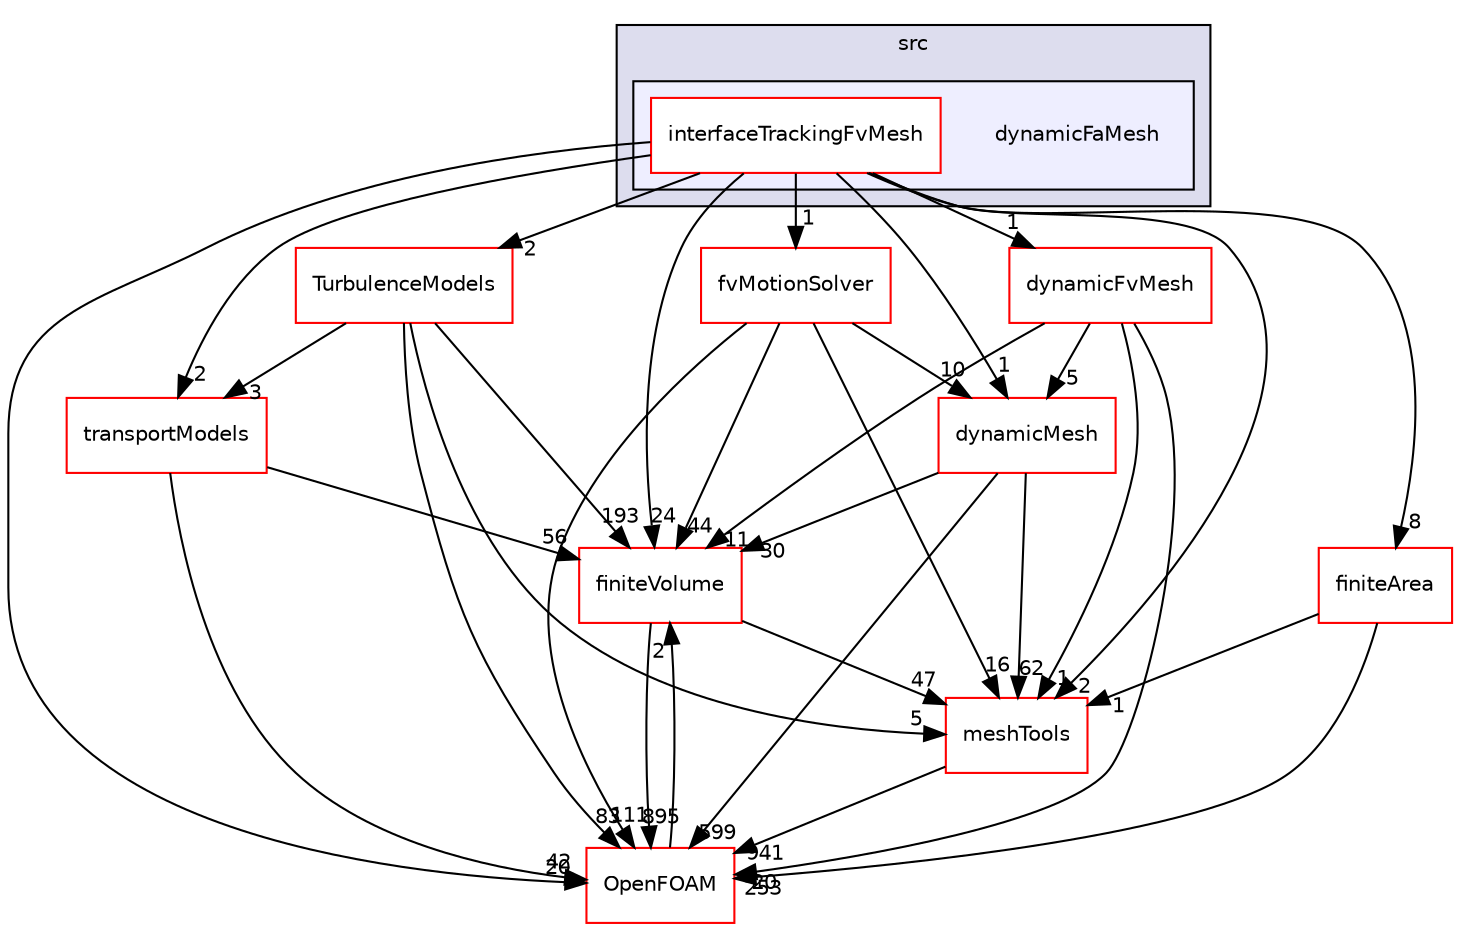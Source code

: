 digraph "src/dynamicFaMesh" {
  bgcolor=transparent;
  compound=true
  node [ fontsize="10", fontname="Helvetica"];
  edge [ labelfontsize="10", labelfontname="Helvetica"];
  subgraph clusterdir_68267d1309a1af8e8297ef4c3efbcdba {
    graph [ bgcolor="#ddddee", pencolor="black", label="src" fontname="Helvetica", fontsize="10", URL="dir_68267d1309a1af8e8297ef4c3efbcdba.html"]
  subgraph clusterdir_65feb23423b27742f8e80c241af7b3ad {
    graph [ bgcolor="#eeeeff", pencolor="black", label="" URL="dir_65feb23423b27742f8e80c241af7b3ad.html"];
    dir_65feb23423b27742f8e80c241af7b3ad [shape=plaintext label="dynamicFaMesh"];
    dir_34ca9536a2dd6203973d129ecc06a76d [shape=box label="interfaceTrackingFvMesh" color="red" fillcolor="white" style="filled" URL="dir_34ca9536a2dd6203973d129ecc06a76d.html"];
  }
  }
  dir_9bd15774b555cf7259a6fa18f99fe99b [shape=box label="finiteVolume" color="red" URL="dir_9bd15774b555cf7259a6fa18f99fe99b.html"];
  dir_ae30ad0bef50cf391b24c614251bb9fd [shape=box label="meshTools" color="red" URL="dir_ae30ad0bef50cf391b24c614251bb9fd.html"];
  dir_63742796c427c97a292c80f7db71da36 [shape=box label="dynamicMesh" color="red" URL="dir_63742796c427c97a292c80f7db71da36.html"];
  dir_1eda626aeac0f0ad2848c36acaa5d501 [shape=box label="TurbulenceModels" color="red" URL="dir_1eda626aeac0f0ad2848c36acaa5d501.html"];
  dir_c5473ff19b20e6ec4dfe5c310b3778a8 [shape=box label="OpenFOAM" color="red" URL="dir_c5473ff19b20e6ec4dfe5c310b3778a8.html"];
  dir_9415e59289a6feeb24164dafa70a594f [shape=box label="transportModels" color="red" URL="dir_9415e59289a6feeb24164dafa70a594f.html"];
  dir_f7091aeabaea36e4bb5fe5aa28ecbeff [shape=box label="fvMotionSolver" color="red" URL="dir_f7091aeabaea36e4bb5fe5aa28ecbeff.html"];
  dir_b69a9eadfe761c231b266ce918b218a5 [shape=box label="finiteArea" color="red" URL="dir_b69a9eadfe761c231b266ce918b218a5.html"];
  dir_7045e8b584c9485727394e576736d39b [shape=box label="dynamicFvMesh" color="red" URL="dir_7045e8b584c9485727394e576736d39b.html"];
  dir_9bd15774b555cf7259a6fa18f99fe99b->dir_ae30ad0bef50cf391b24c614251bb9fd [headlabel="47", labeldistance=1.5 headhref="dir_000814_001949.html"];
  dir_9bd15774b555cf7259a6fa18f99fe99b->dir_c5473ff19b20e6ec4dfe5c310b3778a8 [headlabel="895", labeldistance=1.5 headhref="dir_000814_002151.html"];
  dir_ae30ad0bef50cf391b24c614251bb9fd->dir_c5473ff19b20e6ec4dfe5c310b3778a8 [headlabel="941", labeldistance=1.5 headhref="dir_001949_002151.html"];
  dir_63742796c427c97a292c80f7db71da36->dir_9bd15774b555cf7259a6fa18f99fe99b [headlabel="30", labeldistance=1.5 headhref="dir_000588_000814.html"];
  dir_63742796c427c97a292c80f7db71da36->dir_ae30ad0bef50cf391b24c614251bb9fd [headlabel="62", labeldistance=1.5 headhref="dir_000588_001949.html"];
  dir_63742796c427c97a292c80f7db71da36->dir_c5473ff19b20e6ec4dfe5c310b3778a8 [headlabel="599", labeldistance=1.5 headhref="dir_000588_002151.html"];
  dir_1eda626aeac0f0ad2848c36acaa5d501->dir_9bd15774b555cf7259a6fa18f99fe99b [headlabel="193", labeldistance=1.5 headhref="dir_002933_000814.html"];
  dir_1eda626aeac0f0ad2848c36acaa5d501->dir_ae30ad0bef50cf391b24c614251bb9fd [headlabel="5", labeldistance=1.5 headhref="dir_002933_001949.html"];
  dir_1eda626aeac0f0ad2848c36acaa5d501->dir_c5473ff19b20e6ec4dfe5c310b3778a8 [headlabel="83", labeldistance=1.5 headhref="dir_002933_002151.html"];
  dir_1eda626aeac0f0ad2848c36acaa5d501->dir_9415e59289a6feeb24164dafa70a594f [headlabel="3", labeldistance=1.5 headhref="dir_002933_000855.html"];
  dir_c5473ff19b20e6ec4dfe5c310b3778a8->dir_9bd15774b555cf7259a6fa18f99fe99b [headlabel="2", labeldistance=1.5 headhref="dir_002151_000814.html"];
  dir_9415e59289a6feeb24164dafa70a594f->dir_9bd15774b555cf7259a6fa18f99fe99b [headlabel="56", labeldistance=1.5 headhref="dir_000855_000814.html"];
  dir_9415e59289a6feeb24164dafa70a594f->dir_c5473ff19b20e6ec4dfe5c310b3778a8 [headlabel="42", labeldistance=1.5 headhref="dir_000855_002151.html"];
  dir_f7091aeabaea36e4bb5fe5aa28ecbeff->dir_9bd15774b555cf7259a6fa18f99fe99b [headlabel="44", labeldistance=1.5 headhref="dir_001393_000814.html"];
  dir_f7091aeabaea36e4bb5fe5aa28ecbeff->dir_ae30ad0bef50cf391b24c614251bb9fd [headlabel="16", labeldistance=1.5 headhref="dir_001393_001949.html"];
  dir_f7091aeabaea36e4bb5fe5aa28ecbeff->dir_63742796c427c97a292c80f7db71da36 [headlabel="10", labeldistance=1.5 headhref="dir_001393_000588.html"];
  dir_f7091aeabaea36e4bb5fe5aa28ecbeff->dir_c5473ff19b20e6ec4dfe5c310b3778a8 [headlabel="111", labeldistance=1.5 headhref="dir_001393_002151.html"];
  dir_34ca9536a2dd6203973d129ecc06a76d->dir_9bd15774b555cf7259a6fa18f99fe99b [headlabel="24", labeldistance=1.5 headhref="dir_000571_000814.html"];
  dir_34ca9536a2dd6203973d129ecc06a76d->dir_ae30ad0bef50cf391b24c614251bb9fd [headlabel="2", labeldistance=1.5 headhref="dir_000571_001949.html"];
  dir_34ca9536a2dd6203973d129ecc06a76d->dir_63742796c427c97a292c80f7db71da36 [headlabel="1", labeldistance=1.5 headhref="dir_000571_000588.html"];
  dir_34ca9536a2dd6203973d129ecc06a76d->dir_1eda626aeac0f0ad2848c36acaa5d501 [headlabel="2", labeldistance=1.5 headhref="dir_000571_002933.html"];
  dir_34ca9536a2dd6203973d129ecc06a76d->dir_c5473ff19b20e6ec4dfe5c310b3778a8 [headlabel="20", labeldistance=1.5 headhref="dir_000571_002151.html"];
  dir_34ca9536a2dd6203973d129ecc06a76d->dir_9415e59289a6feeb24164dafa70a594f [headlabel="2", labeldistance=1.5 headhref="dir_000571_000855.html"];
  dir_34ca9536a2dd6203973d129ecc06a76d->dir_f7091aeabaea36e4bb5fe5aa28ecbeff [headlabel="1", labeldistance=1.5 headhref="dir_000571_001393.html"];
  dir_34ca9536a2dd6203973d129ecc06a76d->dir_b69a9eadfe761c231b266ce918b218a5 [headlabel="8", labeldistance=1.5 headhref="dir_000571_000713.html"];
  dir_34ca9536a2dd6203973d129ecc06a76d->dir_7045e8b584c9485727394e576736d39b [headlabel="1", labeldistance=1.5 headhref="dir_000571_000578.html"];
  dir_b69a9eadfe761c231b266ce918b218a5->dir_ae30ad0bef50cf391b24c614251bb9fd [headlabel="1", labeldistance=1.5 headhref="dir_000713_001949.html"];
  dir_b69a9eadfe761c231b266ce918b218a5->dir_c5473ff19b20e6ec4dfe5c310b3778a8 [headlabel="253", labeldistance=1.5 headhref="dir_000713_002151.html"];
  dir_7045e8b584c9485727394e576736d39b->dir_9bd15774b555cf7259a6fa18f99fe99b [headlabel="11", labeldistance=1.5 headhref="dir_000578_000814.html"];
  dir_7045e8b584c9485727394e576736d39b->dir_ae30ad0bef50cf391b24c614251bb9fd [headlabel="1", labeldistance=1.5 headhref="dir_000578_001949.html"];
  dir_7045e8b584c9485727394e576736d39b->dir_63742796c427c97a292c80f7db71da36 [headlabel="5", labeldistance=1.5 headhref="dir_000578_000588.html"];
  dir_7045e8b584c9485727394e576736d39b->dir_c5473ff19b20e6ec4dfe5c310b3778a8 [headlabel="20", labeldistance=1.5 headhref="dir_000578_002151.html"];
}
